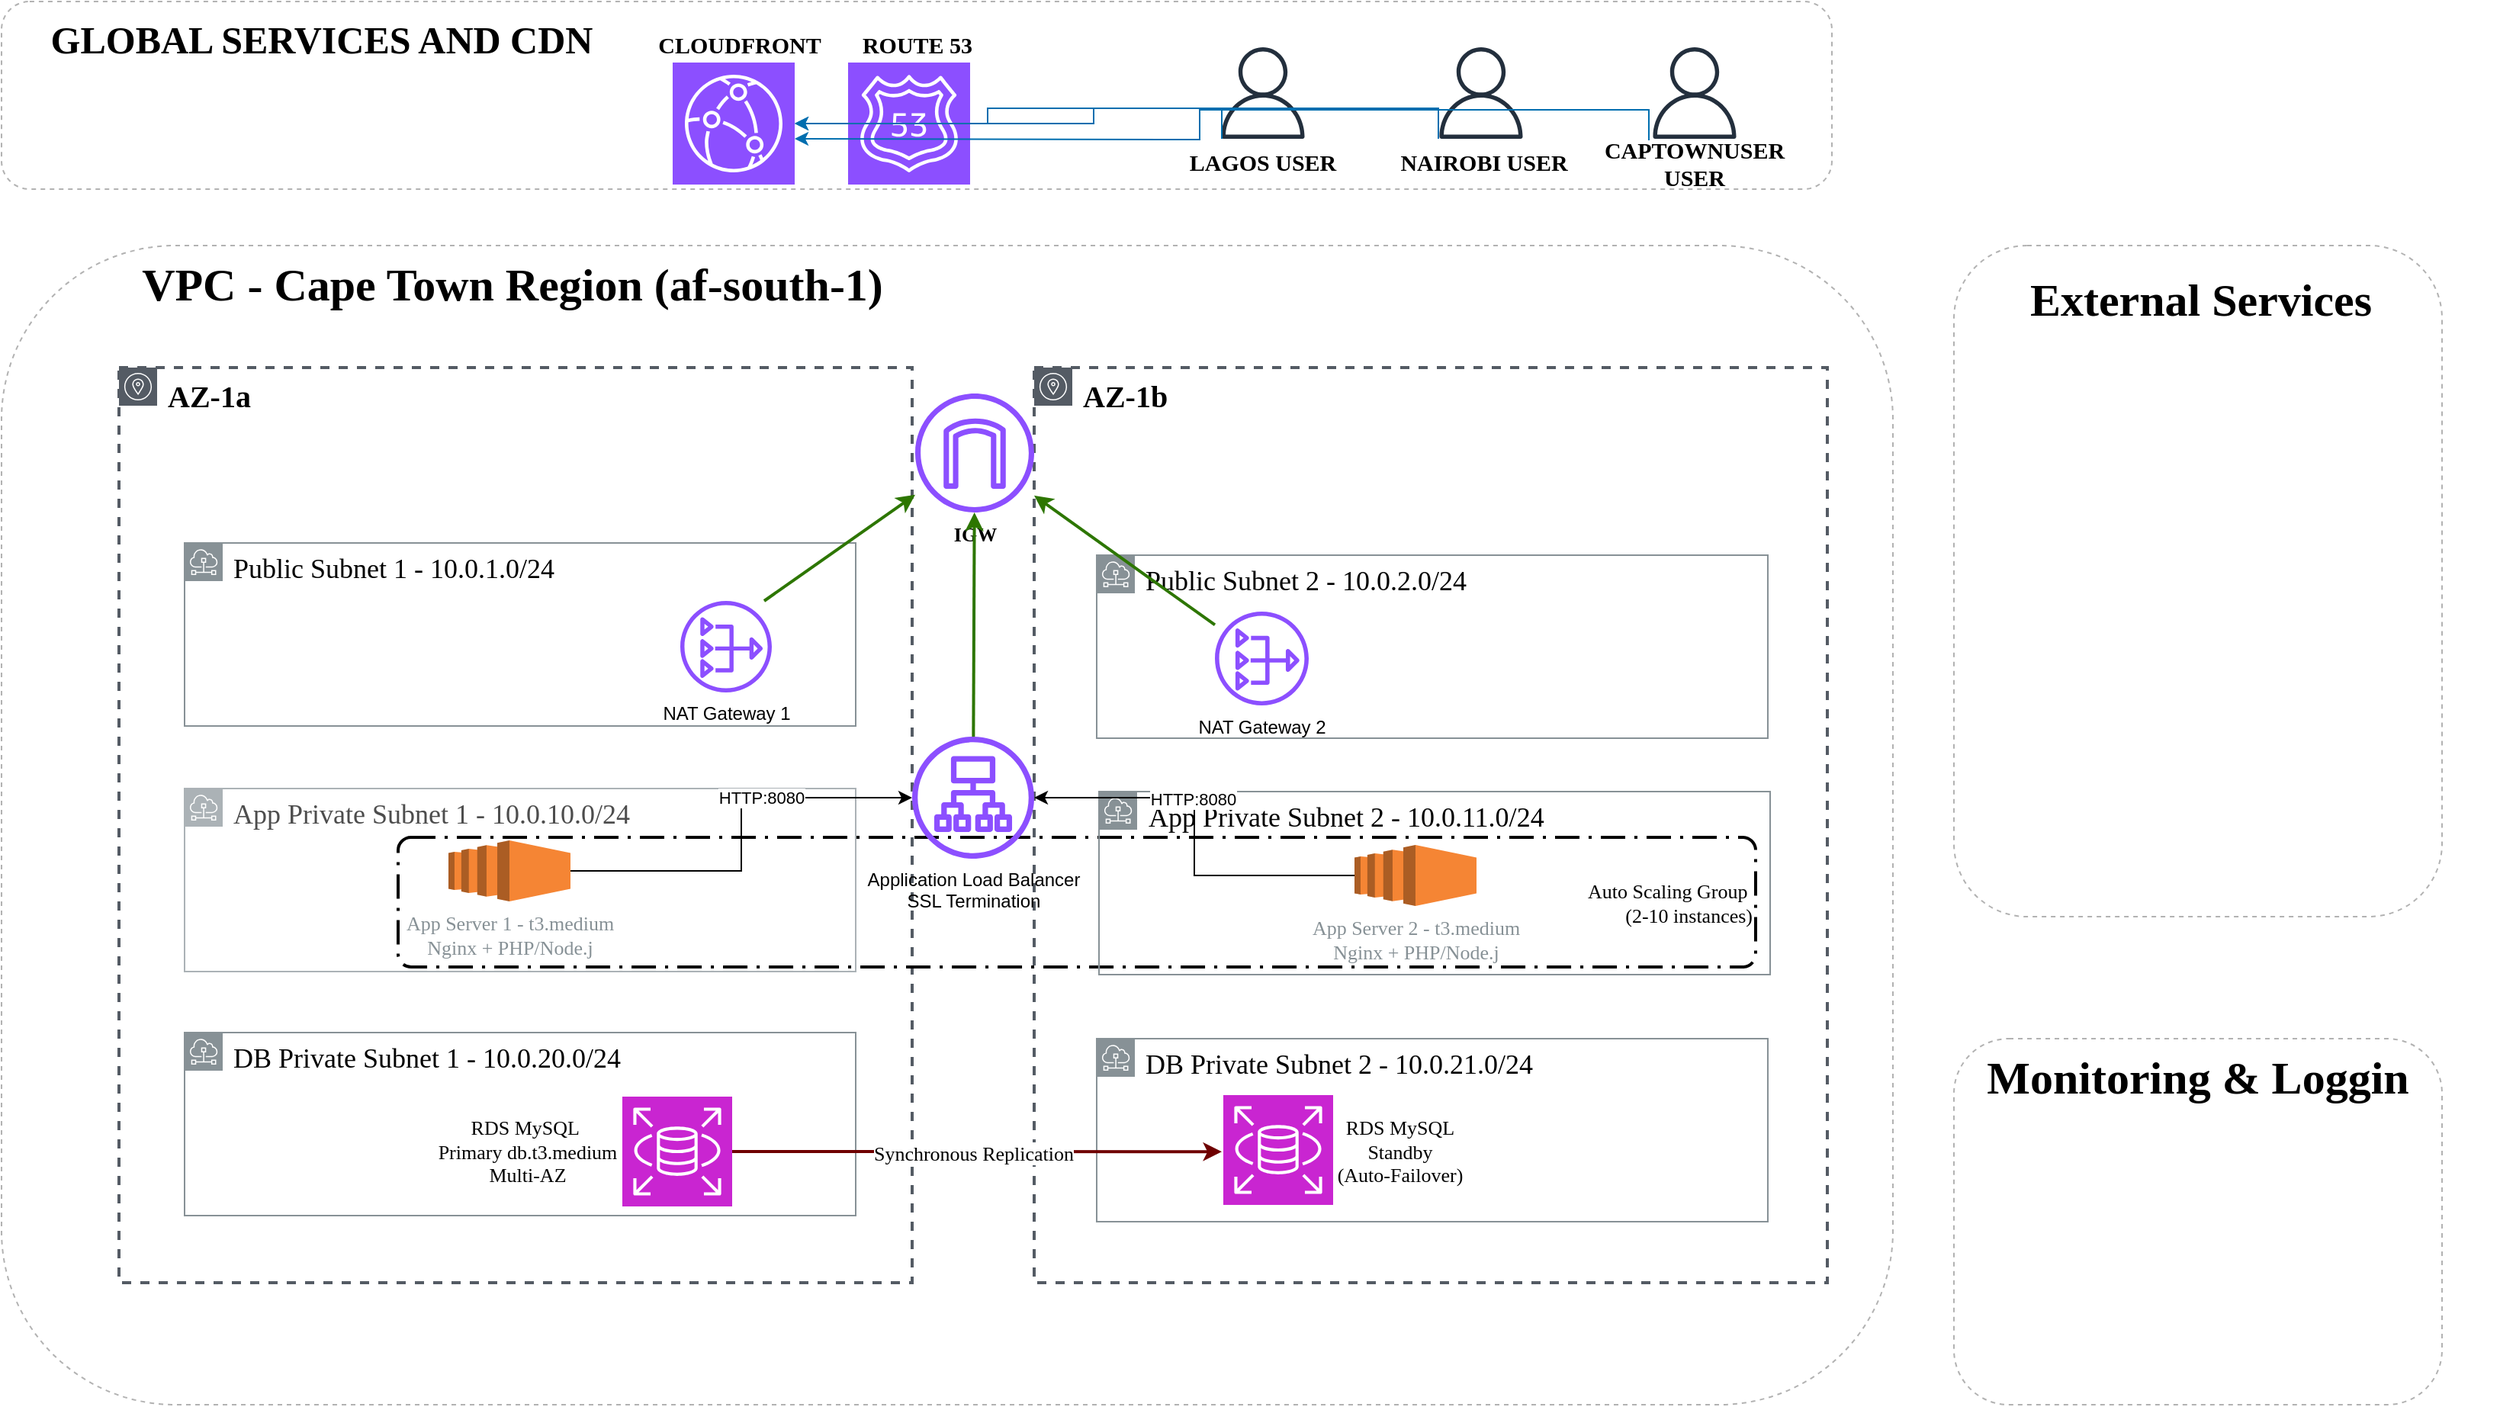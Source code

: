 <mxfile version="28.0.6">
  <diagram name="Page-1" id="5TcO3Cgt4jgk33reGoPJ">
    <mxGraphModel dx="1091" dy="605" grid="1" gridSize="10" guides="1" tooltips="1" connect="1" arrows="1" fold="1" page="1" pageScale="1" pageWidth="1654" pageHeight="1169" background="light-dark(#FFFFFF,#FFFFFF)" math="0" shadow="0">
      <root>
        <mxCell id="0" />
        <mxCell id="1" parent="0" />
        <mxCell id="nSHwTRVry-LW_iIkhGNn-30" value="&lt;span style=&quot;font-size: 18px;&quot;&gt;&lt;font face=&quot;Arial Bold&quot; style=&quot;color: light-dark(rgb(0, 0, 0), rgb(0, 0, 0));&quot;&gt;App Private Subnet 1 - 10.0.10.0/24&lt;/font&gt;&lt;/span&gt;" style="sketch=0;outlineConnect=0;gradientColor=none;html=1;whiteSpace=wrap;fontSize=12;fontStyle=0;shape=mxgraph.aws4.group;grIcon=mxgraph.aws4.group_subnet;strokeColor=light-dark(#879196,#000000);fillColor=none;verticalAlign=top;align=left;spacingLeft=30;fontColor=#879196;dashed=0;" vertex="1" parent="1">
          <mxGeometry x="120" y="596" width="440" height="120" as="geometry" />
        </mxCell>
        <mxCell id="sDEc0Gv_ijARRJc-_JzN-5" value="" style="rounded=1;whiteSpace=wrap;html=1;opacity=30;dashed=1;strokeColor=light-dark(#000000,#D3D3D3);" parent="1" vertex="1">
          <mxGeometry y="240" width="1240" height="760" as="geometry" />
        </mxCell>
        <mxCell id="nSHwTRVry-LW_iIkhGNn-27" value="&lt;font face=&quot;Arial Bold&quot; style=&quot;color: light-dark(rgb(0, 0, 0), rgb(0, 0, 0)); font-size: 20px;&quot;&gt;&lt;b style=&quot;&quot;&gt;AZ-1b&lt;/b&gt;&lt;/font&gt;" style="sketch=0;outlineConnect=0;gradientColor=none;html=1;whiteSpace=wrap;fontSize=12;fontStyle=0;shape=mxgraph.aws4.group;grIcon=mxgraph.aws4.group_availability_zone;strokeColor=light-dark(#545B64,#000000);fillColor=none;verticalAlign=top;align=left;spacingLeft=30;fontColor=#545B64;dashed=1;strokeWidth=2;" vertex="1" parent="1">
          <mxGeometry x="677" y="320" width="520" height="600" as="geometry" />
        </mxCell>
        <mxCell id="nSHwTRVry-LW_iIkhGNn-26" value="&lt;font face=&quot;Arial Bold&quot; style=&quot;color: light-dark(rgb(0, 0, 0), rgb(0, 0, 0)); font-size: 20px;&quot;&gt;&lt;b style=&quot;&quot;&gt;AZ-1a&lt;/b&gt;&lt;/font&gt;" style="sketch=0;outlineConnect=0;gradientColor=none;html=1;whiteSpace=wrap;fontSize=12;fontStyle=0;shape=mxgraph.aws4.group;grIcon=mxgraph.aws4.group_availability_zone;strokeColor=light-dark(#545B64,#000000);fillColor=none;verticalAlign=top;align=left;spacingLeft=30;fontColor=#545B64;dashed=1;strokeWidth=2;" vertex="1" parent="1">
          <mxGeometry x="77" y="320" width="520" height="600" as="geometry" />
        </mxCell>
        <mxCell id="nSHwTRVry-LW_iIkhGNn-45" value="Auto Scaling Group &#xa;(2-10 instances)" style="rounded=1;arcSize=10;dashed=1;fillColor=none;gradientColor=none;dashPattern=8 3 1 3;strokeWidth=2;strokeColor=light-dark(#000000,#0000FF);align=right;fontColor=light-dark(#000000,#0000FF);fontFamily=Arial Bold;fontSize=13;" vertex="1" parent="1">
          <mxGeometry x="260" y="628" width="890" height="85" as="geometry" />
        </mxCell>
        <mxCell id="sDEc0Gv_ijARRJc-_JzN-2" value="" style="rounded=1;whiteSpace=wrap;html=1;opacity=30;dashed=1;strokeColor=light-dark(#000000,#D3D3D3);glass=0;" parent="1" vertex="1">
          <mxGeometry y="80" width="1200" height="123" as="geometry" />
        </mxCell>
        <mxCell id="nSHwTRVry-LW_iIkhGNn-2" value="" style="rounded=1;whiteSpace=wrap;html=1;opacity=30;dashed=1;strokeColor=light-dark(#000000,#D3D3D3);glass=0;" vertex="1" parent="1">
          <mxGeometry x="1280" y="240" width="320" height="440" as="geometry" />
        </mxCell>
        <mxCell id="sDEc0Gv_ijARRJc-_JzN-4" value="&lt;b&gt;&lt;font face=&quot;Arial Bold&quot; style=&quot;color: light-dark(rgb(0, 0, 0), rgb(0, 0, 0)); font-size: 25px;&quot;&gt;GLOBAL SERVICES AND CDN&lt;/font&gt;&lt;/b&gt;" style="text;html=1;align=center;verticalAlign=middle;whiteSpace=wrap;rounded=0;" parent="1" vertex="1">
          <mxGeometry x="10" y="90" width="400" height="30" as="geometry" />
        </mxCell>
        <mxCell id="nSHwTRVry-LW_iIkhGNn-1" value="&lt;font face=&quot;Arial Bold&quot; style=&quot;color: light-dark(rgb(0, 0, 0), rgb(0, 0, 0)); font-size: 30px;&quot;&gt;&lt;b style=&quot;&quot;&gt;VPC - Cape Town Region (af-south-1)&lt;/b&gt;&lt;/font&gt;" style="text;html=1;align=center;verticalAlign=middle;whiteSpace=wrap;rounded=0;" vertex="1" parent="1">
          <mxGeometry x="40" y="250" width="590" height="30" as="geometry" />
        </mxCell>
        <mxCell id="nSHwTRVry-LW_iIkhGNn-3" value="&lt;font face=&quot;Arial Bold&quot; style=&quot;color: light-dark(rgb(0, 0, 0), rgb(0, 0, 0));&quot;&gt;&lt;span style=&quot;font-size: 30px;&quot;&gt;&lt;b style=&quot;&quot;&gt;External Services&lt;/b&gt;&lt;/span&gt;&lt;/font&gt;" style="text;html=1;align=center;verticalAlign=middle;whiteSpace=wrap;rounded=0;" vertex="1" parent="1">
          <mxGeometry x="1247" y="260" width="390" height="30" as="geometry" />
        </mxCell>
        <mxCell id="nSHwTRVry-LW_iIkhGNn-8" value="" style="rounded=1;whiteSpace=wrap;html=1;opacity=30;dashed=1;strokeColor=light-dark(#000000,#D3D3D3);glass=0;" vertex="1" parent="1">
          <mxGeometry x="1280" y="760" width="320" height="240" as="geometry" />
        </mxCell>
        <mxCell id="nSHwTRVry-LW_iIkhGNn-9" value="&lt;font face=&quot;Arial Bold&quot; style=&quot;color: light-dark(rgb(0, 0, 0), rgb(0, 0, 0));&quot;&gt;&lt;span style=&quot;font-size: 30px;&quot;&gt;&lt;b style=&quot;&quot;&gt;Monitoring &amp;amp; Loggin&lt;/b&gt;&lt;/span&gt;&lt;/font&gt;" style="text;html=1;align=center;verticalAlign=middle;whiteSpace=wrap;rounded=0;" vertex="1" parent="1">
          <mxGeometry x="1245" y="770" width="390" height="30" as="geometry" />
        </mxCell>
        <mxCell id="nSHwTRVry-LW_iIkhGNn-10" value="" style="sketch=0;points=[[0,0,0],[0.25,0,0],[0.5,0,0],[0.75,0,0],[1,0,0],[0,1,0],[0.25,1,0],[0.5,1,0],[0.75,1,0],[1,1,0],[0,0.25,0],[0,0.5,0],[0,0.75,0],[1,0.25,0],[1,0.5,0],[1,0.75,0]];outlineConnect=0;fontColor=#232F3E;fillColor=#8C4FFF;strokeColor=#ffffff;dashed=0;verticalLabelPosition=bottom;verticalAlign=top;align=center;html=1;fontSize=12;fontStyle=0;aspect=fixed;shape=mxgraph.aws4.resourceIcon;resIcon=mxgraph.aws4.route_53;" vertex="1" parent="1">
          <mxGeometry x="555" y="120" width="80" height="80" as="geometry" />
        </mxCell>
        <mxCell id="nSHwTRVry-LW_iIkhGNn-11" value="" style="sketch=0;points=[[0,0,0],[0.25,0,0],[0.5,0,0],[0.75,0,0],[1,0,0],[0,1,0],[0.25,1,0],[0.5,1,0],[0.75,1,0],[1,1,0],[0,0.25,0],[0,0.5,0],[0,0.75,0],[1,0.25,0],[1,0.5,0],[1,0.75,0]];outlineConnect=0;fontColor=#232F3E;fillColor=#8C4FFF;strokeColor=#ffffff;dashed=0;verticalLabelPosition=bottom;verticalAlign=top;align=center;html=1;fontSize=12;fontStyle=0;aspect=fixed;shape=mxgraph.aws4.resourceIcon;resIcon=mxgraph.aws4.cloudfront;" vertex="1" parent="1">
          <mxGeometry x="440" y="120" width="80" height="80" as="geometry" />
        </mxCell>
        <mxCell id="nSHwTRVry-LW_iIkhGNn-12" value="&lt;font style=&quot;color: light-dark(rgb(0, 0, 0), rgb(0, 0, 0)); font-size: 15px;&quot; face=&quot;Arial Bold&quot;&gt;&lt;b style=&quot;&quot;&gt;CLOUDFRONT&lt;/b&gt;&lt;/font&gt;" style="text;html=1;align=center;verticalAlign=middle;whiteSpace=wrap;rounded=0;strokeWidth=4;" vertex="1" parent="1">
          <mxGeometry x="454" y="93" width="60" height="30" as="geometry" />
        </mxCell>
        <mxCell id="nSHwTRVry-LW_iIkhGNn-15" value="&lt;font style=&quot;color: light-dark(rgb(0, 0, 0), rgb(0, 0, 0)); font-size: 15px;&quot; face=&quot;Arial Bold&quot;&gt;&lt;b style=&quot;&quot;&gt;ROUTE 53&lt;/b&gt;&lt;/font&gt;" style="text;html=1;align=center;verticalAlign=middle;whiteSpace=wrap;rounded=0;strokeWidth=4;" vertex="1" parent="1">
          <mxGeometry x="563" y="93" width="75" height="30" as="geometry" />
        </mxCell>
        <mxCell id="nSHwTRVry-LW_iIkhGNn-16" value="" style="sketch=0;outlineConnect=0;fontColor=#232F3E;gradientColor=none;fillColor=light-dark(#232F3D,#000000);strokeColor=none;dashed=0;verticalLabelPosition=bottom;verticalAlign=top;align=center;html=1;fontSize=12;fontStyle=0;aspect=fixed;pointerEvents=1;shape=mxgraph.aws4.user;" vertex="1" parent="1">
          <mxGeometry x="797" y="110" width="60" height="60" as="geometry" />
        </mxCell>
        <mxCell id="nSHwTRVry-LW_iIkhGNn-17" value="" style="sketch=0;outlineConnect=0;fontColor=#232F3E;gradientColor=none;fillColor=light-dark(#232F3D,#000000);strokeColor=none;dashed=0;verticalLabelPosition=bottom;verticalAlign=top;align=center;html=1;fontSize=12;fontStyle=0;aspect=fixed;pointerEvents=1;shape=mxgraph.aws4.user;" vertex="1" parent="1">
          <mxGeometry x="940" y="110" width="60" height="60" as="geometry" />
        </mxCell>
        <mxCell id="nSHwTRVry-LW_iIkhGNn-18" value="" style="sketch=0;outlineConnect=0;fontColor=#232F3E;gradientColor=none;fillColor=light-dark(#232F3D,#000000);strokeColor=none;dashed=0;verticalLabelPosition=bottom;verticalAlign=top;align=center;html=1;fontSize=12;fontStyle=0;aspect=fixed;pointerEvents=1;shape=mxgraph.aws4.user;" vertex="1" parent="1">
          <mxGeometry x="1080" y="110" width="60" height="60" as="geometry" />
        </mxCell>
        <mxCell id="nSHwTRVry-LW_iIkhGNn-22" style="edgeStyle=orthogonalEdgeStyle;rounded=0;orthogonalLoop=1;jettySize=auto;html=1;exitX=0.25;exitY=0;exitDx=0;exitDy=0;startSize=10;fillColor=#1ba1e2;strokeColor=#006EAF;" edge="1" parent="1" source="nSHwTRVry-LW_iIkhGNn-19" target="nSHwTRVry-LW_iIkhGNn-11">
          <mxGeometry relative="1" as="geometry" />
        </mxCell>
        <mxCell id="nSHwTRVry-LW_iIkhGNn-19" value="&lt;font style=&quot;color: light-dark(rgb(0, 0, 0), rgb(0, 0, 0)); font-size: 15px;&quot; face=&quot;Arial Bold&quot;&gt;&lt;b style=&quot;&quot;&gt;LAGOS USER&lt;/b&gt;&lt;/font&gt;" style="text;html=1;align=center;verticalAlign=middle;whiteSpace=wrap;rounded=0;strokeWidth=4;" vertex="1" parent="1">
          <mxGeometry x="773" y="170" width="108" height="30" as="geometry" />
        </mxCell>
        <mxCell id="nSHwTRVry-LW_iIkhGNn-20" value="&lt;font style=&quot;color: light-dark(rgb(0, 0, 0), rgb(0, 0, 0)); font-size: 15px;&quot; face=&quot;Arial Bold&quot;&gt;&lt;b style=&quot;&quot;&gt;NAIROBI USER&lt;/b&gt;&lt;/font&gt;" style="text;html=1;align=center;verticalAlign=middle;whiteSpace=wrap;rounded=0;strokeWidth=4;" vertex="1" parent="1">
          <mxGeometry x="912" y="170" width="120" height="30" as="geometry" />
        </mxCell>
        <mxCell id="nSHwTRVry-LW_iIkhGNn-24" style="edgeStyle=orthogonalEdgeStyle;rounded=0;orthogonalLoop=1;jettySize=auto;html=1;exitX=0.25;exitY=0;exitDx=0;exitDy=0;startSize=11;fillColor=#1ba1e2;strokeColor=#006EAF;" edge="1" parent="1" source="nSHwTRVry-LW_iIkhGNn-21">
          <mxGeometry relative="1" as="geometry">
            <mxPoint x="520" y="170" as="targetPoint" />
          </mxGeometry>
        </mxCell>
        <mxCell id="nSHwTRVry-LW_iIkhGNn-21" value="&lt;font style=&quot;color: light-dark(rgb(0, 0, 0), rgb(0, 0, 0)); font-size: 15px;&quot; face=&quot;Arial Bold&quot;&gt;&lt;b style=&quot;&quot;&gt;CAPTOWNUSER USER&lt;/b&gt;&lt;/font&gt;" style="text;html=1;align=center;verticalAlign=middle;whiteSpace=wrap;rounded=0;strokeWidth=4;" vertex="1" parent="1">
          <mxGeometry x="1050" y="171" width="120" height="30" as="geometry" />
        </mxCell>
        <mxCell id="nSHwTRVry-LW_iIkhGNn-23" style="edgeStyle=orthogonalEdgeStyle;rounded=0;orthogonalLoop=1;jettySize=auto;html=1;exitX=0.25;exitY=0;exitDx=0;exitDy=0;entryX=1;entryY=0.5;entryDx=0;entryDy=0;entryPerimeter=0;shadow=0;startSize=10;fillColor=#1ba1e2;strokeColor=#006EAF;" edge="1" parent="1" source="nSHwTRVry-LW_iIkhGNn-20" target="nSHwTRVry-LW_iIkhGNn-11">
          <mxGeometry relative="1" as="geometry" />
        </mxCell>
        <mxCell id="nSHwTRVry-LW_iIkhGNn-29" value="&lt;font face=&quot;Arial Bold&quot; style=&quot;color: light-dark(rgb(0, 0, 0), rgb(0, 0, 0));&quot;&gt;&lt;span style=&quot;font-size: 18px;&quot;&gt;Public Subnet 1 - 10.0.1.0/24&lt;/span&gt;&lt;/font&gt;" style="sketch=0;outlineConnect=0;gradientColor=none;html=1;whiteSpace=wrap;fontSize=12;fontStyle=0;shape=mxgraph.aws4.group;grIcon=mxgraph.aws4.group_subnet;strokeColor=light-dark(#879196,#000000);fillColor=none;verticalAlign=top;align=left;spacingLeft=30;fontColor=#879196;dashed=0;" vertex="1" parent="1">
          <mxGeometry x="120" y="435" width="440" height="120" as="geometry" />
        </mxCell>
        <mxCell id="nSHwTRVry-LW_iIkhGNn-31" value="&lt;font face=&quot;Arial Bold&quot; style=&quot;color: light-dark(rgb(0, 0, 0), rgb(0, 0, 0));&quot;&gt;&lt;span style=&quot;font-size: 18px;&quot;&gt;DB Private Subnet 1 - 10.0.20.0/24&lt;/span&gt;&lt;/font&gt;" style="sketch=0;outlineConnect=0;gradientColor=none;html=1;whiteSpace=wrap;fontSize=12;fontStyle=0;shape=mxgraph.aws4.group;grIcon=mxgraph.aws4.group_subnet;strokeColor=light-dark(#879196,#000000);fillColor=none;verticalAlign=top;align=left;spacingLeft=30;fontColor=#879196;dashed=0;" vertex="1" parent="1">
          <mxGeometry x="120" y="756" width="440" height="120" as="geometry" />
        </mxCell>
        <mxCell id="nSHwTRVry-LW_iIkhGNn-32" value="&lt;span style=&quot;font-size: 18px;&quot;&gt;&lt;font face=&quot;Arial Bold&quot; style=&quot;color: light-dark(rgb(0, 0, 0), rgb(0, 0, 0));&quot;&gt;Public Subnet 2 - 10.0.2.0/24&lt;/font&gt;&lt;/span&gt;" style="sketch=0;outlineConnect=0;gradientColor=none;html=1;whiteSpace=wrap;fontSize=12;fontStyle=0;shape=mxgraph.aws4.group;grIcon=mxgraph.aws4.group_subnet;strokeColor=light-dark(#879196,#000000);fillColor=none;verticalAlign=top;align=left;spacingLeft=30;fontColor=#879196;dashed=0;" vertex="1" parent="1">
          <mxGeometry x="718" y="443" width="440" height="120" as="geometry" />
        </mxCell>
        <mxCell id="nSHwTRVry-LW_iIkhGNn-33" value="&lt;span style=&quot;font-size: 18px;&quot;&gt;&lt;font face=&quot;Arial Bold&quot; style=&quot;color: light-dark(rgb(0, 0, 0), rgb(0, 0, 0));&quot;&gt;App Private Subnet 2 - 10.0.11.0/24&lt;/font&gt;&lt;/span&gt;" style="sketch=0;outlineConnect=0;gradientColor=none;html=1;whiteSpace=wrap;fontSize=12;fontStyle=0;shape=mxgraph.aws4.group;grIcon=mxgraph.aws4.group_subnet;strokeColor=light-dark(#879196,#000000);fillColor=none;verticalAlign=top;align=left;spacingLeft=30;fontColor=#879196;dashed=0;" vertex="1" parent="1">
          <mxGeometry x="719.5" y="598" width="440" height="120" as="geometry" />
        </mxCell>
        <mxCell id="nSHwTRVry-LW_iIkhGNn-34" value="&lt;font face=&quot;Arial Bold&quot; style=&quot;color: light-dark(rgb(0, 0, 0), rgb(0, 0, 0));&quot;&gt;&lt;span style=&quot;font-size: 18px;&quot;&gt;DB Private Subnet 2 - 10.0.21.0/24&lt;/span&gt;&lt;/font&gt;" style="sketch=0;outlineConnect=0;gradientColor=none;html=1;whiteSpace=wrap;fontSize=12;fontStyle=0;shape=mxgraph.aws4.group;grIcon=mxgraph.aws4.group_subnet;strokeColor=light-dark(#879196,#000000);fillColor=none;verticalAlign=top;align=left;spacingLeft=30;fontColor=#879196;dashed=0;" vertex="1" parent="1">
          <mxGeometry x="718" y="760" width="440" height="120" as="geometry" />
        </mxCell>
        <mxCell id="nSHwTRVry-LW_iIkhGNn-35" value="&lt;font style=&quot;color: light-dark(rgb(0, 0, 0), rgb(0, 0, 0));&quot;&gt;NAT Gateway 1&lt;/font&gt;" style="sketch=0;outlineConnect=0;fontColor=#232F3E;gradientColor=none;fillColor=#8C4FFF;strokeColor=none;dashed=0;verticalLabelPosition=bottom;verticalAlign=top;align=center;html=1;fontSize=12;fontStyle=0;aspect=fixed;pointerEvents=1;shape=mxgraph.aws4.nat_gateway;" vertex="1" parent="1">
          <mxGeometry x="445" y="473" width="60" height="60" as="geometry" />
        </mxCell>
        <mxCell id="nSHwTRVry-LW_iIkhGNn-36" value="&lt;font style=&quot;color: light-dark(rgb(0, 0, 0), rgb(0, 0, 0));&quot;&gt;NAT Gateway 2&lt;/font&gt;" style="sketch=0;outlineConnect=0;fontColor=#232F3E;gradientColor=none;fillColor=#8C4FFF;strokeColor=none;dashed=0;verticalLabelPosition=bottom;verticalAlign=top;align=center;html=1;fontSize=12;fontStyle=0;aspect=fixed;pointerEvents=1;shape=mxgraph.aws4.nat_gateway;points=[];" vertex="1" parent="1">
          <mxGeometry x="795.5" y="480" width="61.5" height="61.5" as="geometry" />
        </mxCell>
        <mxCell id="nSHwTRVry-LW_iIkhGNn-37" value="&lt;font face=&quot;Arial Bold&quot; style=&quot;color: light-dark(rgb(0, 0, 0), rgb(0, 0, 0)); font-size: 13px;&quot;&gt;&lt;b style=&quot;&quot;&gt;IGW&lt;/b&gt;&lt;/font&gt;" style="sketch=0;outlineConnect=0;fontColor=#232F3E;gradientColor=none;fillColor=#8C4FFF;strokeColor=none;dashed=0;verticalLabelPosition=bottom;verticalAlign=top;align=center;html=1;fontSize=12;fontStyle=0;aspect=fixed;pointerEvents=1;shape=mxgraph.aws4.internet_gateway;" vertex="1" parent="1">
          <mxGeometry x="599" y="337" width="78" height="78" as="geometry" />
        </mxCell>
        <mxCell id="nSHwTRVry-LW_iIkhGNn-38" value="" style="endArrow=classic;html=1;rounded=0;fillColor=#60a917;strokeColor=#2D7600;strokeWidth=2;" edge="1" parent="1" target="nSHwTRVry-LW_iIkhGNn-37">
          <mxGeometry width="50" height="50" relative="1" as="geometry">
            <mxPoint x="500" y="473" as="sourcePoint" />
            <mxPoint x="550" y="423" as="targetPoint" />
          </mxGeometry>
        </mxCell>
        <mxCell id="nSHwTRVry-LW_iIkhGNn-39" value="" style="endArrow=classic;html=1;rounded=0;fillColor=#60a917;strokeColor=#2D7600;strokeWidth=2;" edge="1" parent="1" source="nSHwTRVry-LW_iIkhGNn-36" target="nSHwTRVry-LW_iIkhGNn-37">
          <mxGeometry width="50" height="50" relative="1" as="geometry">
            <mxPoint x="912" y="505" as="sourcePoint" />
            <mxPoint x="1017" y="380" as="targetPoint" />
          </mxGeometry>
        </mxCell>
        <mxCell id="nSHwTRVry-LW_iIkhGNn-40" value="&lt;font style=&quot;color: light-dark(rgb(0, 0, 0), rgb(0, 0, 0));&quot;&gt;Application Load Balancer&lt;/font&gt;&lt;div&gt;&lt;font style=&quot;color: light-dark(rgb(0, 0, 0), rgb(0, 0, 0));&quot;&gt;SSL Termination&lt;/font&gt;&lt;/div&gt;" style="sketch=0;outlineConnect=0;fontColor=#232F3E;gradientColor=none;fillColor=#8C4FFF;strokeColor=none;dashed=0;verticalLabelPosition=bottom;verticalAlign=top;align=center;html=1;fontSize=12;fontStyle=0;aspect=fixed;pointerEvents=1;shape=mxgraph.aws4.application_load_balancer;" vertex="1" parent="1">
          <mxGeometry x="597" y="562" width="80" height="80" as="geometry" />
        </mxCell>
        <mxCell id="nSHwTRVry-LW_iIkhGNn-41" value="" style="endArrow=classic;html=1;rounded=0;fillColor=#60a917;strokeColor=#2D7600;strokeWidth=2;" edge="1" parent="1" source="nSHwTRVry-LW_iIkhGNn-40" target="nSHwTRVry-LW_iIkhGNn-37">
          <mxGeometry width="50" height="50" relative="1" as="geometry">
            <mxPoint x="650" y="505" as="sourcePoint" />
            <mxPoint x="755" y="380" as="targetPoint" />
          </mxGeometry>
        </mxCell>
        <mxCell id="nSHwTRVry-LW_iIkhGNn-46" style="edgeStyle=orthogonalEdgeStyle;rounded=0;orthogonalLoop=1;jettySize=auto;html=1;exitX=1;exitY=0.5;exitDx=0;exitDy=0;exitPerimeter=0;strokeColor=light-dark(#000000,#0000FF);" edge="1" parent="1" source="nSHwTRVry-LW_iIkhGNn-42" target="nSHwTRVry-LW_iIkhGNn-40">
          <mxGeometry relative="1" as="geometry" />
        </mxCell>
        <mxCell id="nSHwTRVry-LW_iIkhGNn-47" value="HTTP:8080" style="edgeLabel;html=1;align=center;verticalAlign=middle;resizable=0;points=[];" vertex="1" connectable="0" parent="nSHwTRVry-LW_iIkhGNn-46">
          <mxGeometry x="0.269" relative="1" as="geometry">
            <mxPoint as="offset" />
          </mxGeometry>
        </mxCell>
        <mxCell id="nSHwTRVry-LW_iIkhGNn-42" value="&lt;font style=&quot;font-size: 13px;&quot;&gt;&lt;font style=&quot;color: light-dark(rgb(135, 145, 150), rgb(0, 0, 0));&quot; face=&quot;Arial Bold&quot;&gt;App Server 1 -&amp;nbsp;&lt;/font&gt;&lt;span style=&quot;color: light-dark(rgb(135, 145, 150), rgb(0, 0, 0)); font-family: &amp;quot;Arial Bold&amp;quot;; background-color: transparent;&quot;&gt;t3.medium&lt;/span&gt;&lt;/font&gt;&lt;div&gt;&lt;div&gt;&lt;font style=&quot;color: light-dark(rgb(135, 145, 150), rgb(0, 0, 0)); font-size: 13px;&quot; face=&quot;Arial Bold&quot;&gt;Nginx + PHP/Node.j&lt;/font&gt;&lt;/div&gt;&lt;/div&gt;" style="outlineConnect=0;dashed=0;verticalLabelPosition=bottom;verticalAlign=top;align=center;html=1;shape=mxgraph.aws3.ec2;fillColor=#F58534;gradientColor=none;" vertex="1" parent="1">
          <mxGeometry x="293" y="630" width="80" height="40" as="geometry" />
        </mxCell>
        <mxCell id="nSHwTRVry-LW_iIkhGNn-48" style="edgeStyle=orthogonalEdgeStyle;rounded=0;orthogonalLoop=1;jettySize=auto;html=1;exitX=0;exitY=0.5;exitDx=0;exitDy=0;exitPerimeter=0;strokeColor=light-dark(#000000,#0000FF);" edge="1" parent="1" source="nSHwTRVry-LW_iIkhGNn-43" target="nSHwTRVry-LW_iIkhGNn-40">
          <mxGeometry relative="1" as="geometry" />
        </mxCell>
        <mxCell id="nSHwTRVry-LW_iIkhGNn-49" value="HTTP:8080" style="edgeLabel;html=1;align=center;verticalAlign=middle;resizable=0;points=[];" vertex="1" connectable="0" parent="nSHwTRVry-LW_iIkhGNn-48">
          <mxGeometry x="0.189" y="1" relative="1" as="geometry">
            <mxPoint as="offset" />
          </mxGeometry>
        </mxCell>
        <mxCell id="nSHwTRVry-LW_iIkhGNn-43" value="&lt;font style=&quot;font-size: 13px;&quot;&gt;&lt;font style=&quot;color: light-dark(rgb(135, 145, 150), rgb(0, 0, 0));&quot; face=&quot;Arial Bold&quot;&gt;App Server 2 -&amp;nbsp;&lt;/font&gt;&lt;span style=&quot;color: light-dark(rgb(135, 145, 150), rgb(0, 0, 0)); font-family: &amp;quot;Arial Bold&amp;quot;; background-color: transparent;&quot;&gt;t3.medium&lt;/span&gt;&lt;/font&gt;&lt;div&gt;&lt;div&gt;&lt;font style=&quot;color: light-dark(rgb(135, 145, 150), rgb(0, 0, 0)); font-size: 13px;&quot; face=&quot;Arial Bold&quot;&gt;Nginx + PHP/Node.j&lt;/font&gt;&lt;/div&gt;&lt;/div&gt;" style="outlineConnect=0;dashed=0;verticalLabelPosition=bottom;verticalAlign=top;align=center;html=1;shape=mxgraph.aws3.ec2;fillColor=#F58534;gradientColor=none;" vertex="1" parent="1">
          <mxGeometry x="887" y="633" width="80" height="40" as="geometry" />
        </mxCell>
        <mxCell id="nSHwTRVry-LW_iIkhGNn-55" value="" style="group" vertex="1" connectable="0" parent="1">
          <mxGeometry x="801" y="797" width="166" height="72" as="geometry" />
        </mxCell>
        <mxCell id="nSHwTRVry-LW_iIkhGNn-53" value="" style="sketch=0;points=[[0,0,0],[0.25,0,0],[0.5,0,0],[0.75,0,0],[1,0,0],[0,1,0],[0.25,1,0],[0.5,1,0],[0.75,1,0],[1,1,0],[0,0.25,0],[0,0.5,0],[0,0.75,0],[1,0.25,0],[1,0.5,0],[1,0.75,0]];outlineConnect=0;fontColor=#232F3E;fillColor=#C925D1;strokeColor=#ffffff;dashed=0;verticalLabelPosition=bottom;verticalAlign=top;align=center;html=1;fontSize=12;fontStyle=0;aspect=fixed;shape=mxgraph.aws4.resourceIcon;resIcon=mxgraph.aws4.rds;" vertex="1" parent="nSHwTRVry-LW_iIkhGNn-55">
          <mxGeometry width="72" height="72" as="geometry" />
        </mxCell>
        <mxCell id="nSHwTRVry-LW_iIkhGNn-54" value="&lt;font style=&quot;font-size: 13px; color: light-dark(rgb(0, 0, 0), rgb(0, 0, 0));&quot; face=&quot;Arial Bold&quot;&gt;RDS MySQL Standby&lt;/font&gt;&lt;div&gt;&lt;font style=&quot;font-size: 13px; color: light-dark(rgb(0, 0, 0), rgb(0, 0, 0));&quot; face=&quot;Arial Bold&quot;&gt;(Auto-Failover)&lt;/font&gt;&lt;/div&gt;" style="text;html=1;align=center;verticalAlign=middle;whiteSpace=wrap;rounded=0;" vertex="1" parent="nSHwTRVry-LW_iIkhGNn-55">
          <mxGeometry x="66" y="22" width="100" height="30" as="geometry" />
        </mxCell>
        <mxCell id="nSHwTRVry-LW_iIkhGNn-57" value="" style="group" vertex="1" connectable="0" parent="1">
          <mxGeometry x="280" y="798" width="199" height="72" as="geometry" />
        </mxCell>
        <mxCell id="nSHwTRVry-LW_iIkhGNn-58" style="edgeStyle=orthogonalEdgeStyle;rounded=0;orthogonalLoop=1;jettySize=auto;html=1;exitX=1;exitY=0.5;exitDx=0;exitDy=0;exitPerimeter=0;fillColor=#a20025;strokeColor=light-dark(#6F0000,#FF0000);strokeWidth=2;" edge="1" parent="nSHwTRVry-LW_iIkhGNn-57" source="nSHwTRVry-LW_iIkhGNn-52">
          <mxGeometry relative="1" as="geometry">
            <mxPoint x="520.0" y="36.167" as="targetPoint" />
          </mxGeometry>
        </mxCell>
        <mxCell id="nSHwTRVry-LW_iIkhGNn-61" value="&lt;font style=&quot;font-size: 13px;&quot; face=&quot;Arial Bold&quot;&gt;Synchronous Replication&lt;/font&gt;" style="edgeLabel;html=1;align=center;verticalAlign=middle;resizable=0;points=[];" vertex="1" connectable="0" parent="nSHwTRVry-LW_iIkhGNn-58">
          <mxGeometry x="-0.017" y="-1" relative="1" as="geometry">
            <mxPoint as="offset" />
          </mxGeometry>
        </mxCell>
        <mxCell id="nSHwTRVry-LW_iIkhGNn-52" value="" style="sketch=0;points=[[0,0,0],[0.25,0,0],[0.5,0,0],[0.75,0,0],[1,0,0],[0,1,0],[0.25,1,0],[0.5,1,0],[0.75,1,0],[1,1,0],[0,0.25,0],[0,0.5,0],[0,0.75,0],[1,0.25,0],[1,0.5,0],[1,0.75,0]];outlineConnect=0;fontColor=#232F3E;fillColor=#C925D1;strokeColor=#ffffff;dashed=0;verticalLabelPosition=bottom;verticalAlign=top;align=center;html=1;fontSize=12;fontStyle=0;aspect=fixed;shape=mxgraph.aws4.resourceIcon;resIcon=mxgraph.aws4.rds;" vertex="1" parent="nSHwTRVry-LW_iIkhGNn-57">
          <mxGeometry x="127" width="72" height="72" as="geometry" />
        </mxCell>
        <mxCell id="nSHwTRVry-LW_iIkhGNn-56" value="&lt;font style=&quot;color: light-dark(rgb(0, 0, 0), rgb(0, 0, 0)); font-size: 13px;&quot; face=&quot;Arial Bold&quot;&gt;RDS MySQL&amp;nbsp;&lt;/font&gt;&lt;div&gt;&lt;span style=&quot;color: light-dark(rgb(0, 0, 0), rgb(0, 0, 0)); font-size: 13px; font-family: &amp;quot;Arial Bold&amp;quot;; background-color: transparent;&quot;&gt;Primary&amp;nbsp;&lt;/span&gt;&lt;span style=&quot;color: light-dark(rgb(0, 0, 0), rgb(0, 0, 0)); font-size: 13px; font-family: &amp;quot;Arial Bold&amp;quot;; background-color: transparent;&quot;&gt;db.t3.medium&lt;/span&gt;&lt;div&gt;&lt;div&gt;&lt;font style=&quot;color: light-dark(rgb(0, 0, 0), rgb(0, 0, 0)); font-size: 13px;&quot; face=&quot;Arial Bold&quot;&gt;Multi-AZ&lt;/font&gt;&lt;/div&gt;&lt;/div&gt;&lt;/div&gt;" style="text;html=1;align=center;verticalAlign=middle;whiteSpace=wrap;rounded=0;" vertex="1" parent="nSHwTRVry-LW_iIkhGNn-57">
          <mxGeometry x="-10" y="21" width="150" height="30" as="geometry" />
        </mxCell>
      </root>
    </mxGraphModel>
  </diagram>
</mxfile>
